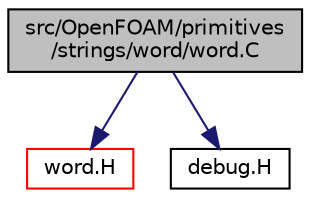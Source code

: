 digraph "src/OpenFOAM/primitives/strings/word/word.C"
{
  bgcolor="transparent";
  edge [fontname="Helvetica",fontsize="10",labelfontname="Helvetica",labelfontsize="10"];
  node [fontname="Helvetica",fontsize="10",shape=record];
  Node1 [label="src/OpenFOAM/primitives\l/strings/word/word.C",height=0.2,width=0.4,color="black", fillcolor="grey75", style="filled", fontcolor="black"];
  Node1 -> Node2 [color="midnightblue",fontsize="10",style="solid",fontname="Helvetica"];
  Node2 [label="word.H",height=0.2,width=0.4,color="red",URL="$a09134.html"];
  Node1 -> Node3 [color="midnightblue",fontsize="10",style="solid",fontname="Helvetica"];
  Node3 [label="debug.H",height=0.2,width=0.4,color="black",URL="$a08294.html"];
}
